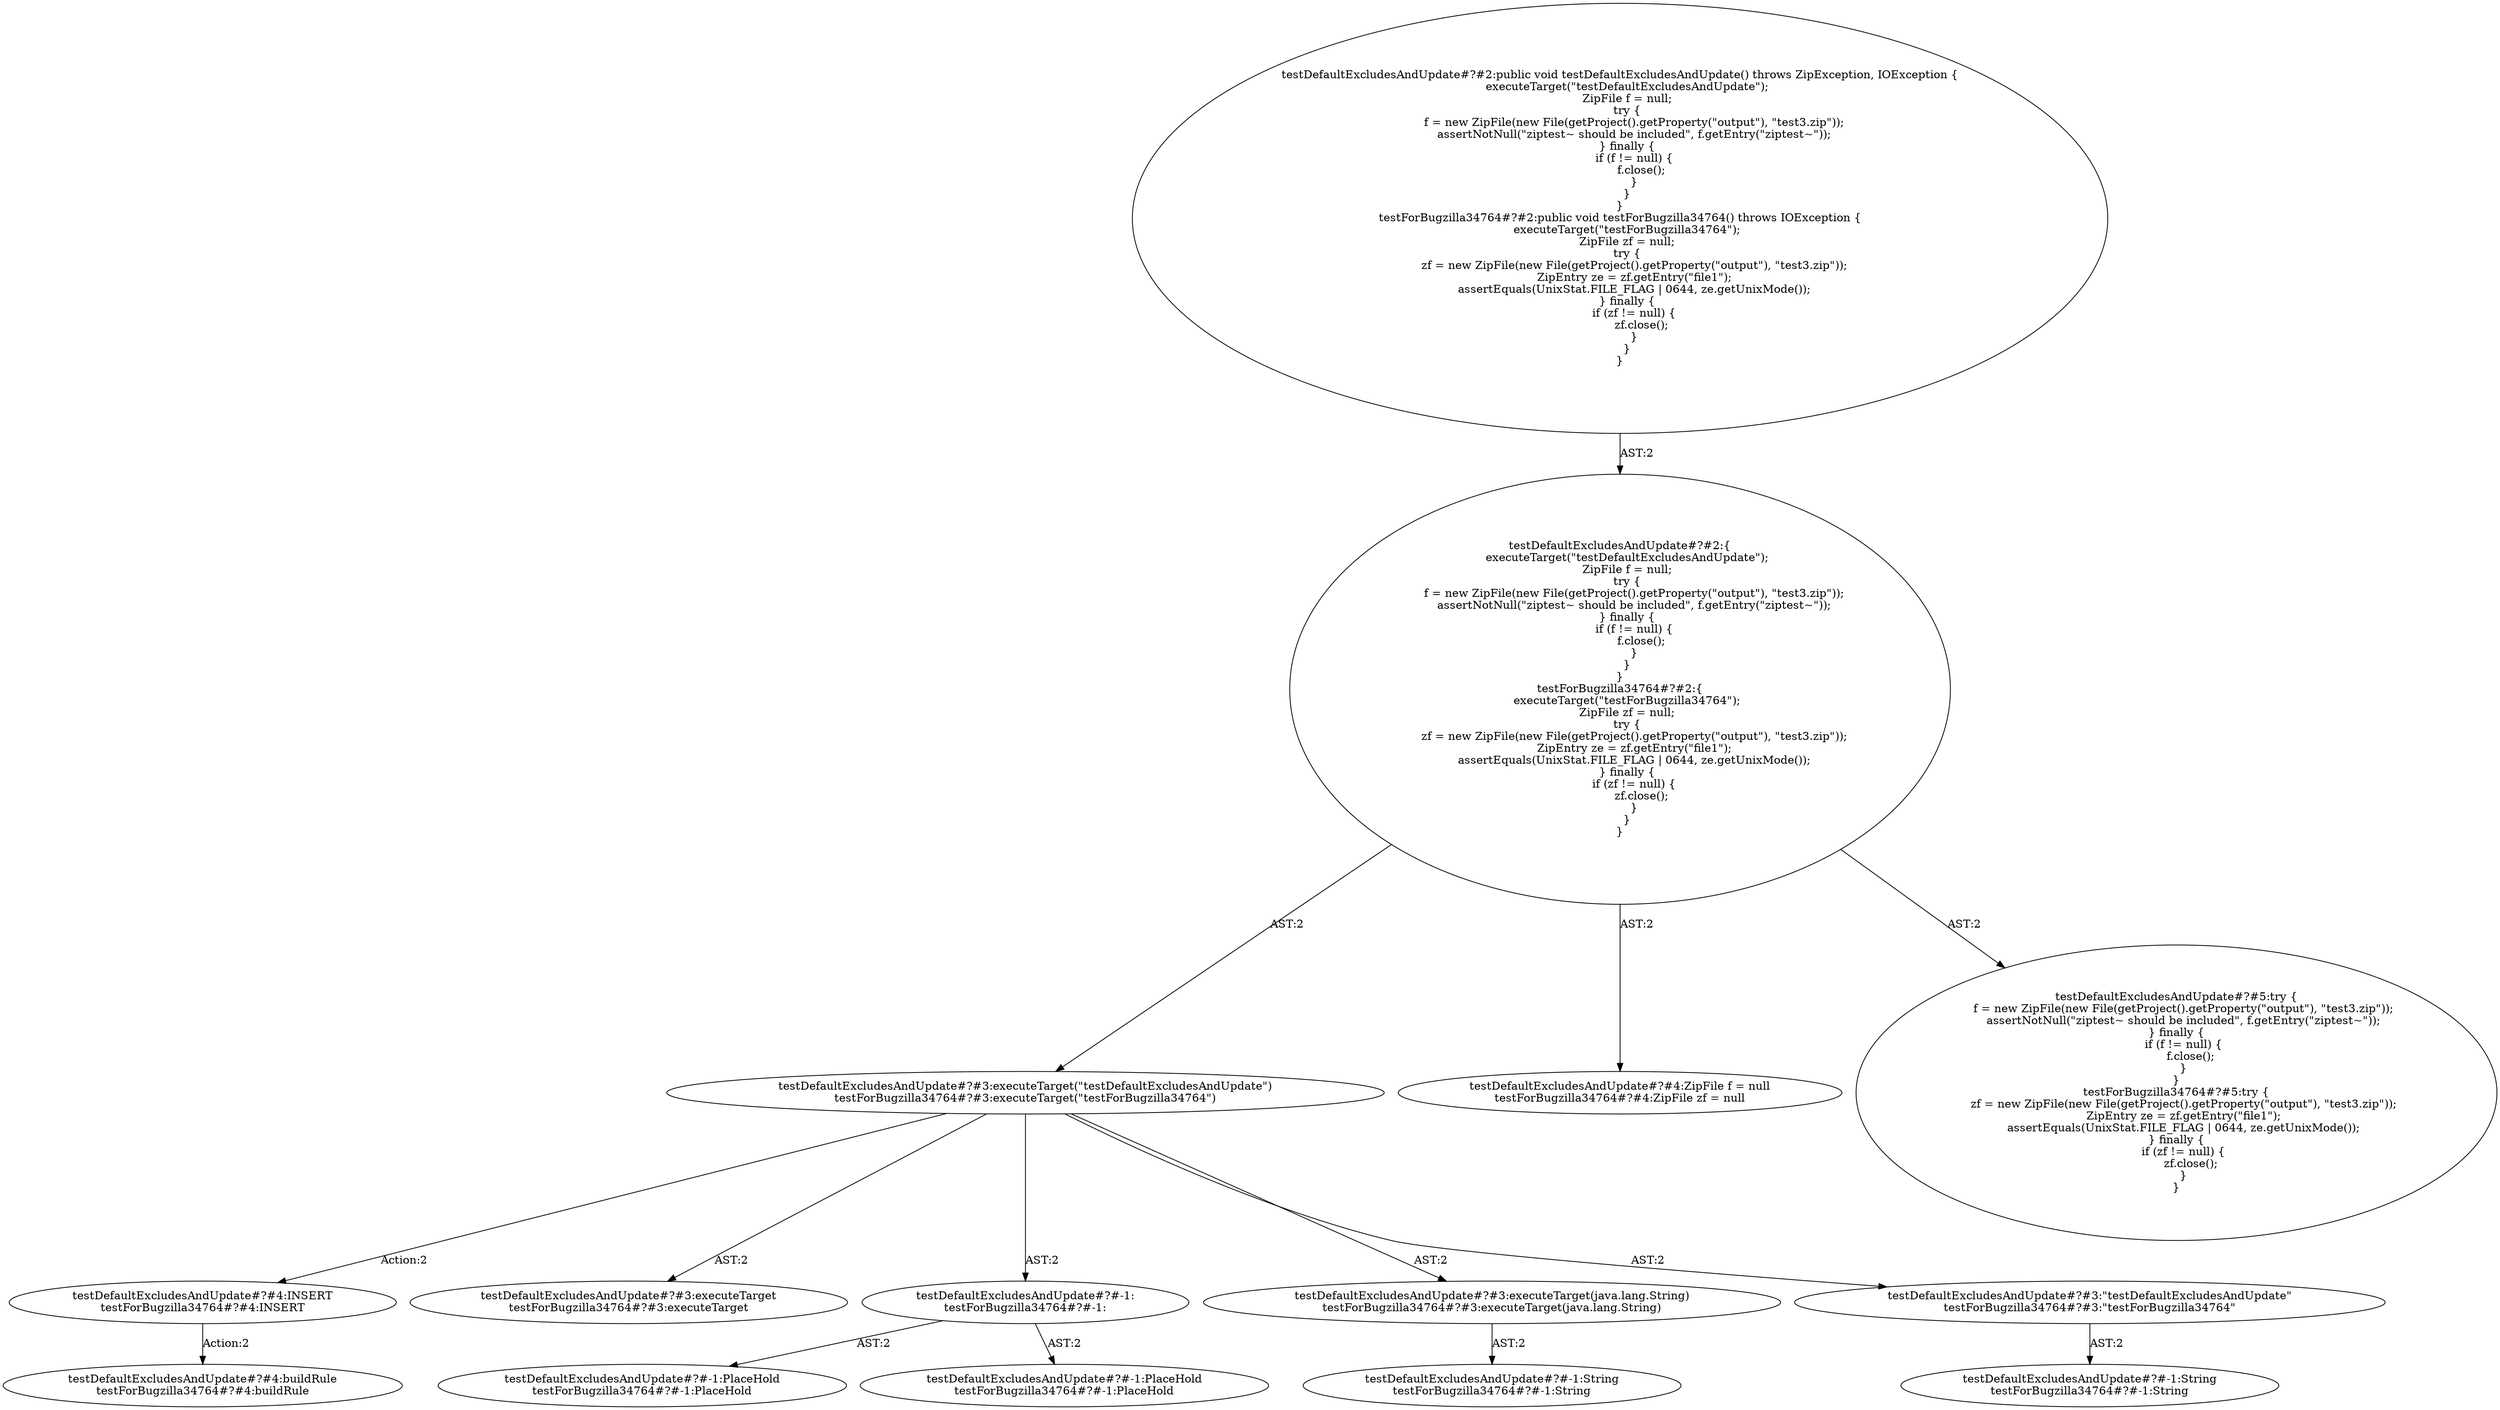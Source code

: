 digraph "Pattern" {
0 [label="testDefaultExcludesAndUpdate#?#4:INSERT
testForBugzilla34764#?#4:INSERT" shape=ellipse]
1 [label="testDefaultExcludesAndUpdate#?#3:executeTarget(\"testDefaultExcludesAndUpdate\")
testForBugzilla34764#?#3:executeTarget(\"testForBugzilla34764\")" shape=ellipse]
2 [label="testDefaultExcludesAndUpdate#?#2:\{
    executeTarget(\"testDefaultExcludesAndUpdate\");
    ZipFile f = null;
    try \{
        f = new ZipFile(new File(getProject().getProperty(\"output\"), \"test3.zip\"));
        assertNotNull(\"ziptest~ should be included\", f.getEntry(\"ziptest~\"));
    \} finally \{
        if (f != null) \{
            f.close();
        \}
    \}
\}
testForBugzilla34764#?#2:\{
    executeTarget(\"testForBugzilla34764\");
    ZipFile zf = null;
    try \{
        zf = new ZipFile(new File(getProject().getProperty(\"output\"), \"test3.zip\"));
        ZipEntry ze = zf.getEntry(\"file1\");
        assertEquals(UnixStat.FILE_FLAG | 0644, ze.getUnixMode());
    \} finally \{
        if (zf != null) \{
            zf.close();
        \}
    \}
\}" shape=ellipse]
3 [label="testDefaultExcludesAndUpdate#?#2:public void testDefaultExcludesAndUpdate() throws ZipException, IOException \{
    executeTarget(\"testDefaultExcludesAndUpdate\");
    ZipFile f = null;
    try \{
        f = new ZipFile(new File(getProject().getProperty(\"output\"), \"test3.zip\"));
        assertNotNull(\"ziptest~ should be included\", f.getEntry(\"ziptest~\"));
    \} finally \{
        if (f != null) \{
            f.close();
        \}
    \}
\}
testForBugzilla34764#?#2:public void testForBugzilla34764() throws IOException \{
    executeTarget(\"testForBugzilla34764\");
    ZipFile zf = null;
    try \{
        zf = new ZipFile(new File(getProject().getProperty(\"output\"), \"test3.zip\"));
        ZipEntry ze = zf.getEntry(\"file1\");
        assertEquals(UnixStat.FILE_FLAG | 0644, ze.getUnixMode());
    \} finally \{
        if (zf != null) \{
            zf.close();
        \}
    \}
\}" shape=ellipse]
4 [label="testDefaultExcludesAndUpdate#?#4:ZipFile f = null
testForBugzilla34764#?#4:ZipFile zf = null" shape=ellipse]
5 [label="testDefaultExcludesAndUpdate#?#5:try \{
    f = new ZipFile(new File(getProject().getProperty(\"output\"), \"test3.zip\"));
    assertNotNull(\"ziptest~ should be included\", f.getEntry(\"ziptest~\"));
\} finally \{
    if (f != null) \{
        f.close();
    \}
\}
testForBugzilla34764#?#5:try \{
    zf = new ZipFile(new File(getProject().getProperty(\"output\"), \"test3.zip\"));
    ZipEntry ze = zf.getEntry(\"file1\");
    assertEquals(UnixStat.FILE_FLAG | 0644, ze.getUnixMode());
\} finally \{
    if (zf != null) \{
        zf.close();
    \}
\}" shape=ellipse]
6 [label="testDefaultExcludesAndUpdate#?#3:executeTarget
testForBugzilla34764#?#3:executeTarget" shape=ellipse]
7 [label="testDefaultExcludesAndUpdate#?#-1:
testForBugzilla34764#?#-1:" shape=ellipse]
8 [label="testDefaultExcludesAndUpdate#?#-1:PlaceHold
testForBugzilla34764#?#-1:PlaceHold" shape=ellipse]
9 [label="testDefaultExcludesAndUpdate#?#-1:PlaceHold
testForBugzilla34764#?#-1:PlaceHold" shape=ellipse]
10 [label="testDefaultExcludesAndUpdate#?#3:executeTarget(java.lang.String)
testForBugzilla34764#?#3:executeTarget(java.lang.String)" shape=ellipse]
11 [label="testDefaultExcludesAndUpdate#?#-1:String
testForBugzilla34764#?#-1:String" shape=ellipse]
12 [label="testDefaultExcludesAndUpdate#?#3:\"testDefaultExcludesAndUpdate\"
testForBugzilla34764#?#3:\"testForBugzilla34764\"" shape=ellipse]
13 [label="testDefaultExcludesAndUpdate#?#-1:String
testForBugzilla34764#?#-1:String" shape=ellipse]
14 [label="testDefaultExcludesAndUpdate#?#4:buildRule
testForBugzilla34764#?#4:buildRule" shape=ellipse]
0 -> 14 [label="Action:2"];
1 -> 0 [label="Action:2"];
1 -> 6 [label="AST:2"];
1 -> 7 [label="AST:2"];
1 -> 10 [label="AST:2"];
1 -> 12 [label="AST:2"];
2 -> 1 [label="AST:2"];
2 -> 4 [label="AST:2"];
2 -> 5 [label="AST:2"];
3 -> 2 [label="AST:2"];
7 -> 8 [label="AST:2"];
7 -> 9 [label="AST:2"];
10 -> 11 [label="AST:2"];
12 -> 13 [label="AST:2"];
}